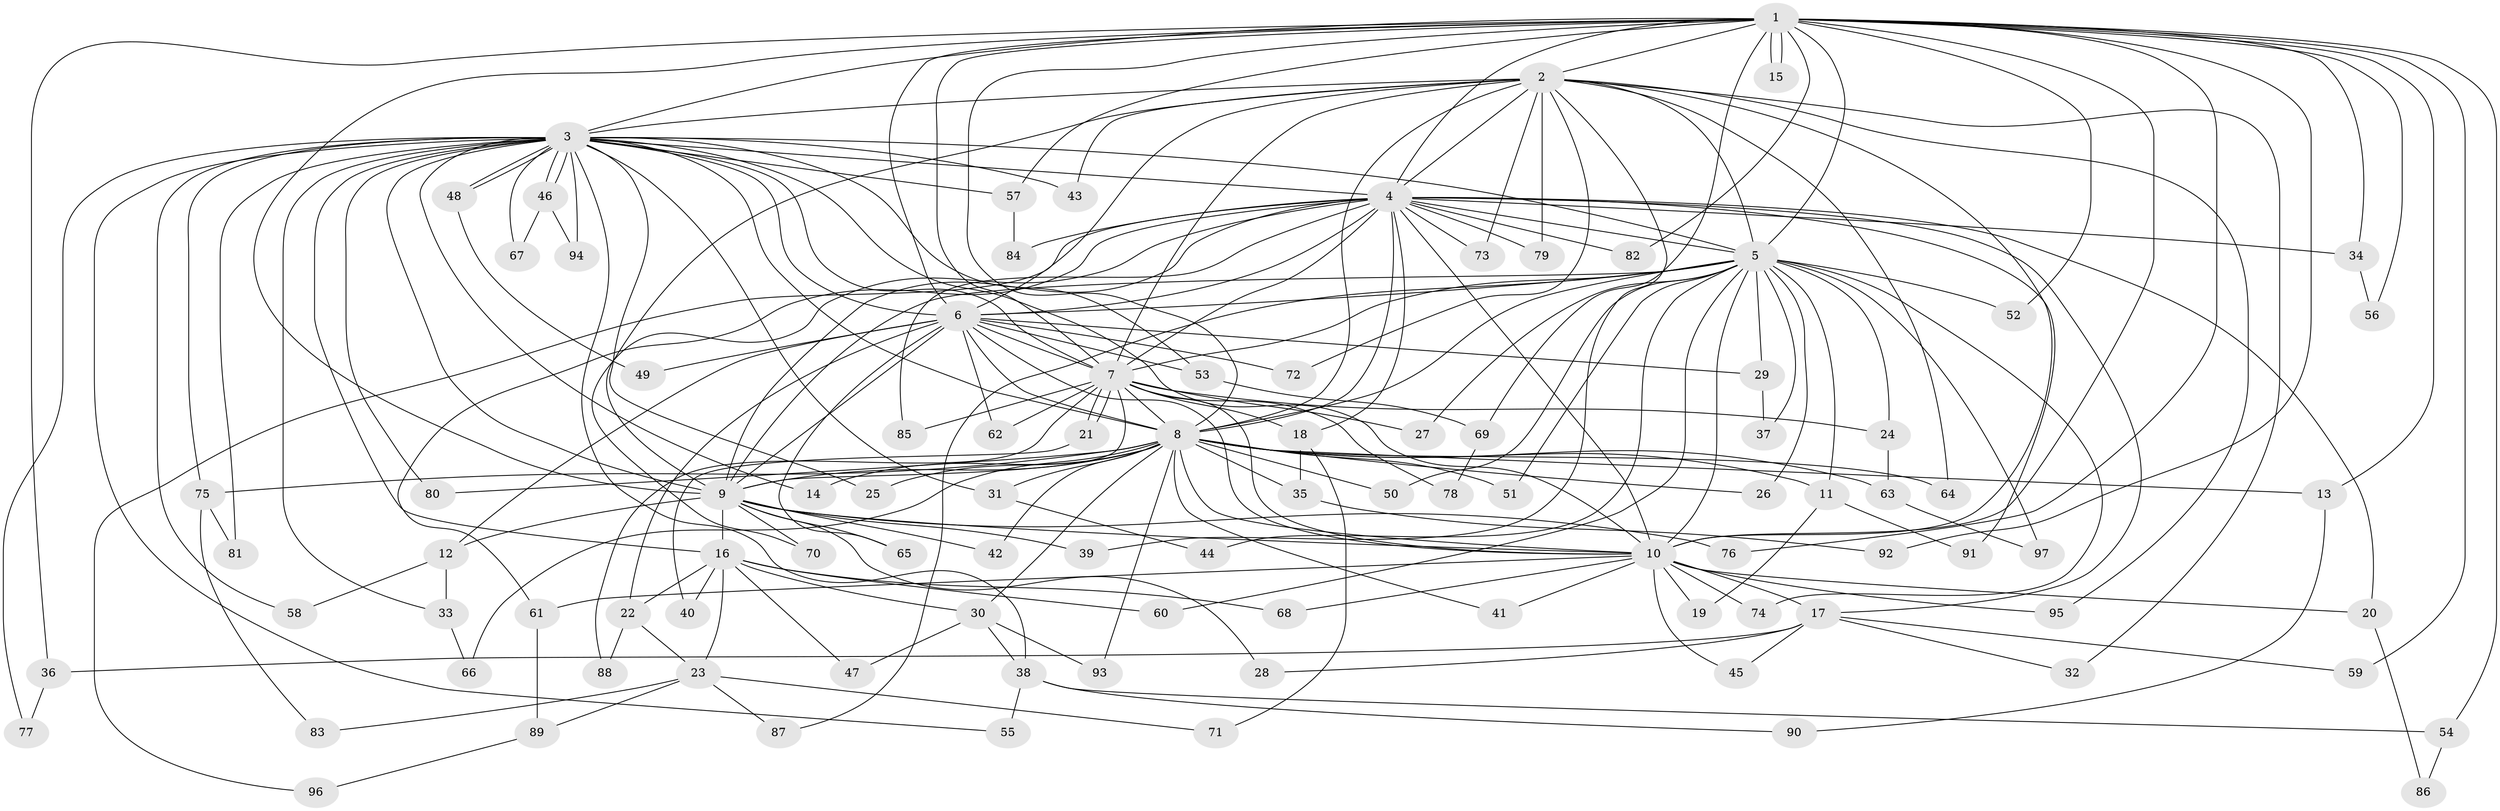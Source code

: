 // coarse degree distribution, {21: 0.013513513513513514, 14: 0.013513513513513514, 27: 0.013513513513513514, 20: 0.013513513513513514, 25: 0.013513513513513514, 17: 0.013513513513513514, 24: 0.013513513513513514, 15: 0.02702702702702703, 4: 0.02702702702702703, 3: 0.1891891891891892, 2: 0.581081081081081, 10: 0.013513513513513514, 8: 0.02702702702702703, 5: 0.013513513513513514, 6: 0.013513513513513514, 1: 0.013513513513513514}
// Generated by graph-tools (version 1.1) at 2025/51/02/27/25 19:51:53]
// undirected, 97 vertices, 219 edges
graph export_dot {
graph [start="1"]
  node [color=gray90,style=filled];
  1;
  2;
  3;
  4;
  5;
  6;
  7;
  8;
  9;
  10;
  11;
  12;
  13;
  14;
  15;
  16;
  17;
  18;
  19;
  20;
  21;
  22;
  23;
  24;
  25;
  26;
  27;
  28;
  29;
  30;
  31;
  32;
  33;
  34;
  35;
  36;
  37;
  38;
  39;
  40;
  41;
  42;
  43;
  44;
  45;
  46;
  47;
  48;
  49;
  50;
  51;
  52;
  53;
  54;
  55;
  56;
  57;
  58;
  59;
  60;
  61;
  62;
  63;
  64;
  65;
  66;
  67;
  68;
  69;
  70;
  71;
  72;
  73;
  74;
  75;
  76;
  77;
  78;
  79;
  80;
  81;
  82;
  83;
  84;
  85;
  86;
  87;
  88;
  89;
  90;
  91;
  92;
  93;
  94;
  95;
  96;
  97;
  1 -- 2;
  1 -- 3;
  1 -- 4;
  1 -- 5;
  1 -- 6;
  1 -- 7;
  1 -- 8;
  1 -- 9;
  1 -- 10;
  1 -- 13;
  1 -- 15;
  1 -- 15;
  1 -- 34;
  1 -- 36;
  1 -- 52;
  1 -- 54;
  1 -- 56;
  1 -- 57;
  1 -- 59;
  1 -- 69;
  1 -- 76;
  1 -- 82;
  1 -- 92;
  2 -- 3;
  2 -- 4;
  2 -- 5;
  2 -- 6;
  2 -- 7;
  2 -- 8;
  2 -- 9;
  2 -- 10;
  2 -- 32;
  2 -- 39;
  2 -- 43;
  2 -- 64;
  2 -- 72;
  2 -- 73;
  2 -- 79;
  2 -- 95;
  3 -- 4;
  3 -- 5;
  3 -- 6;
  3 -- 7;
  3 -- 8;
  3 -- 9;
  3 -- 10;
  3 -- 14;
  3 -- 16;
  3 -- 25;
  3 -- 31;
  3 -- 33;
  3 -- 38;
  3 -- 43;
  3 -- 46;
  3 -- 46;
  3 -- 48;
  3 -- 48;
  3 -- 53;
  3 -- 55;
  3 -- 57;
  3 -- 58;
  3 -- 67;
  3 -- 75;
  3 -- 77;
  3 -- 80;
  3 -- 81;
  3 -- 94;
  4 -- 5;
  4 -- 6;
  4 -- 7;
  4 -- 8;
  4 -- 9;
  4 -- 10;
  4 -- 17;
  4 -- 18;
  4 -- 20;
  4 -- 34;
  4 -- 61;
  4 -- 70;
  4 -- 73;
  4 -- 79;
  4 -- 82;
  4 -- 84;
  4 -- 85;
  4 -- 91;
  4 -- 96;
  5 -- 6;
  5 -- 7;
  5 -- 8;
  5 -- 9;
  5 -- 10;
  5 -- 11;
  5 -- 24;
  5 -- 26;
  5 -- 27;
  5 -- 29;
  5 -- 37;
  5 -- 44;
  5 -- 50;
  5 -- 51;
  5 -- 52;
  5 -- 60;
  5 -- 74;
  5 -- 87;
  5 -- 97;
  6 -- 7;
  6 -- 8;
  6 -- 9;
  6 -- 10;
  6 -- 12;
  6 -- 22;
  6 -- 29;
  6 -- 49;
  6 -- 53;
  6 -- 62;
  6 -- 65;
  6 -- 72;
  7 -- 8;
  7 -- 9;
  7 -- 10;
  7 -- 18;
  7 -- 21;
  7 -- 21;
  7 -- 24;
  7 -- 27;
  7 -- 62;
  7 -- 78;
  7 -- 85;
  7 -- 88;
  8 -- 9;
  8 -- 10;
  8 -- 11;
  8 -- 13;
  8 -- 14;
  8 -- 25;
  8 -- 26;
  8 -- 30;
  8 -- 31;
  8 -- 35;
  8 -- 41;
  8 -- 42;
  8 -- 50;
  8 -- 51;
  8 -- 63;
  8 -- 64;
  8 -- 66;
  8 -- 75;
  8 -- 80;
  8 -- 93;
  9 -- 10;
  9 -- 12;
  9 -- 16;
  9 -- 28;
  9 -- 39;
  9 -- 42;
  9 -- 65;
  9 -- 70;
  9 -- 76;
  10 -- 17;
  10 -- 19;
  10 -- 20;
  10 -- 41;
  10 -- 45;
  10 -- 61;
  10 -- 68;
  10 -- 74;
  10 -- 95;
  11 -- 19;
  11 -- 91;
  12 -- 33;
  12 -- 58;
  13 -- 90;
  16 -- 22;
  16 -- 23;
  16 -- 30;
  16 -- 40;
  16 -- 47;
  16 -- 60;
  16 -- 68;
  17 -- 28;
  17 -- 32;
  17 -- 36;
  17 -- 45;
  17 -- 59;
  18 -- 35;
  18 -- 71;
  20 -- 86;
  21 -- 40;
  22 -- 23;
  22 -- 88;
  23 -- 71;
  23 -- 83;
  23 -- 87;
  23 -- 89;
  24 -- 63;
  29 -- 37;
  30 -- 38;
  30 -- 47;
  30 -- 93;
  31 -- 44;
  33 -- 66;
  34 -- 56;
  35 -- 92;
  36 -- 77;
  38 -- 54;
  38 -- 55;
  38 -- 90;
  46 -- 67;
  46 -- 94;
  48 -- 49;
  53 -- 69;
  54 -- 86;
  57 -- 84;
  61 -- 89;
  63 -- 97;
  69 -- 78;
  75 -- 81;
  75 -- 83;
  89 -- 96;
}
